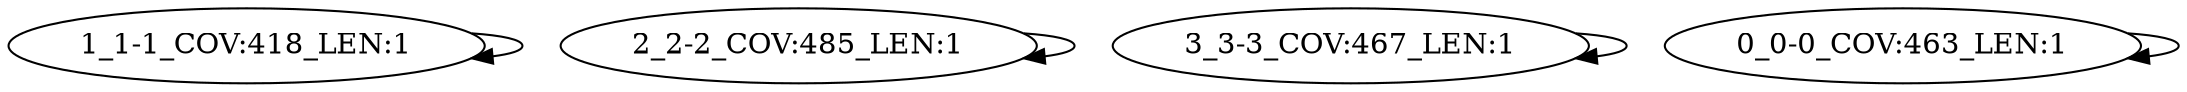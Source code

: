 digraph G {
    "1_1-1_COV:418_LEN:1" -> "1_1-1_COV:418_LEN:1";
    "2_2-2_COV:485_LEN:1" -> "2_2-2_COV:485_LEN:1";
    "3_3-3_COV:467_LEN:1" -> "3_3-3_COV:467_LEN:1";
    "0_0-0_COV:463_LEN:1" -> "0_0-0_COV:463_LEN:1";
}
